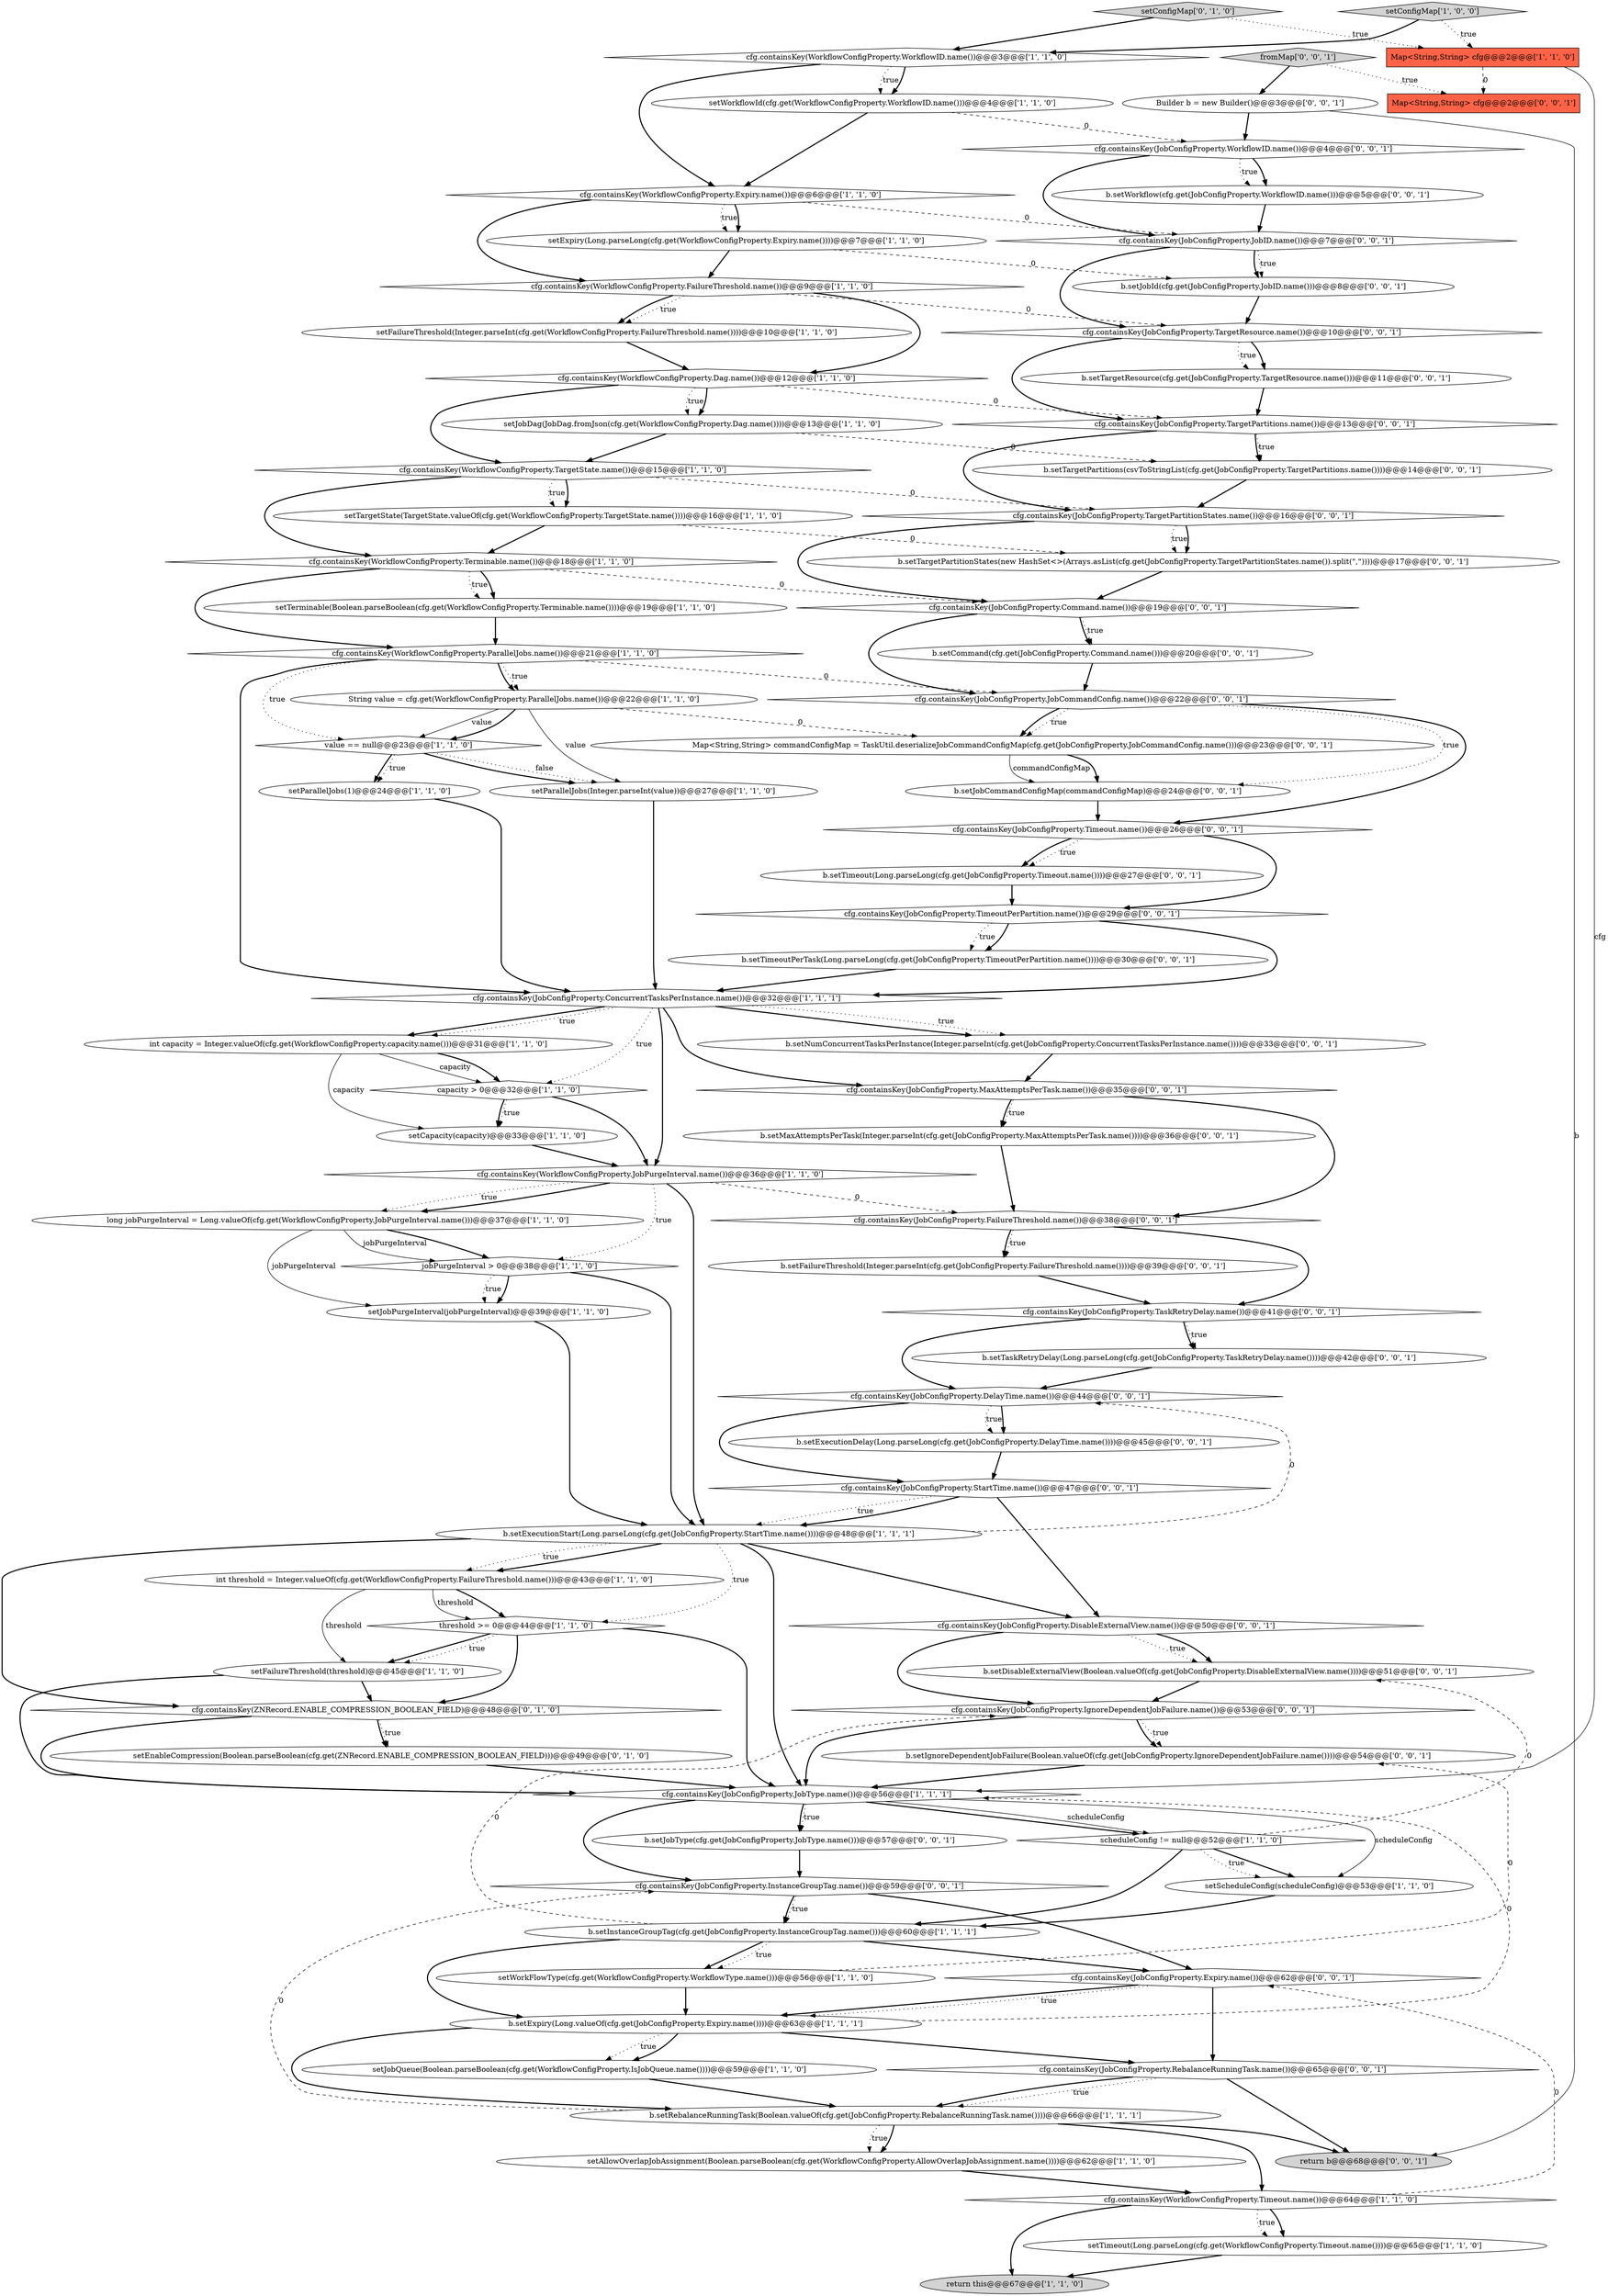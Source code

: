 digraph {
57 [style = filled, label = "b.setTimeout(Long.parseLong(cfg.get(JobConfigProperty.Timeout.name())))@@@27@@@['0', '0', '1']", fillcolor = white, shape = ellipse image = "AAA0AAABBB3BBB"];
64 [style = filled, label = "return b@@@68@@@['0', '0', '1']", fillcolor = lightgray, shape = ellipse image = "AAA0AAABBB3BBB"];
77 [style = filled, label = "b.setTargetPartitionStates(new HashSet<>(Arrays.asList(cfg.get(JobConfigProperty.TargetPartitionStates.name()).split(\",\"))))@@@17@@@['0', '0', '1']", fillcolor = white, shape = ellipse image = "AAA0AAABBB3BBB"];
1 [style = filled, label = "threshold >= 0@@@44@@@['1', '1', '0']", fillcolor = white, shape = diamond image = "AAA0AAABBB1BBB"];
72 [style = filled, label = "b.setMaxAttemptsPerTask(Integer.parseInt(cfg.get(JobConfigProperty.MaxAttemptsPerTask.name())))@@@36@@@['0', '0', '1']", fillcolor = white, shape = ellipse image = "AAA0AAABBB3BBB"];
75 [style = filled, label = "b.setIgnoreDependentJobFailure(Boolean.valueOf(cfg.get(JobConfigProperty.IgnoreDependentJobFailure.name())))@@@54@@@['0', '0', '1']", fillcolor = white, shape = ellipse image = "AAA0AAABBB3BBB"];
83 [style = filled, label = "cfg.containsKey(JobConfigProperty.TimeoutPerPartition.name())@@@29@@@['0', '0', '1']", fillcolor = white, shape = diamond image = "AAA0AAABBB3BBB"];
86 [style = filled, label = "b.setJobType(cfg.get(JobConfigProperty.JobType.name()))@@@57@@@['0', '0', '1']", fillcolor = white, shape = ellipse image = "AAA0AAABBB3BBB"];
20 [style = filled, label = "setParallelJobs(Integer.parseInt(value))@@@27@@@['1', '1', '0']", fillcolor = white, shape = ellipse image = "AAA0AAABBB1BBB"];
7 [style = filled, label = "setWorkflowId(cfg.get(WorkflowConfigProperty.WorkflowID.name()))@@@4@@@['1', '1', '0']", fillcolor = white, shape = ellipse image = "AAA0AAABBB1BBB"];
40 [style = filled, label = "value == null@@@23@@@['1', '1', '0']", fillcolor = white, shape = diamond image = "AAA0AAABBB1BBB"];
73 [style = filled, label = "b.setTargetResource(cfg.get(JobConfigProperty.TargetResource.name()))@@@11@@@['0', '0', '1']", fillcolor = white, shape = ellipse image = "AAA0AAABBB3BBB"];
0 [style = filled, label = "setParallelJobs(1)@@@24@@@['1', '1', '0']", fillcolor = white, shape = ellipse image = "AAA0AAABBB1BBB"];
22 [style = filled, label = "cfg.containsKey(WorkflowConfigProperty.Timeout.name())@@@64@@@['1', '1', '0']", fillcolor = white, shape = diamond image = "AAA0AAABBB1BBB"];
52 [style = filled, label = "cfg.containsKey(JobConfigProperty.DelayTime.name())@@@44@@@['0', '0', '1']", fillcolor = white, shape = diamond image = "AAA0AAABBB3BBB"];
32 [style = filled, label = "cfg.containsKey(JobConfigProperty.ConcurrentTasksPerInstance.name())@@@32@@@['1', '1', '1']", fillcolor = white, shape = diamond image = "AAA0AAABBB1BBB"];
26 [style = filled, label = "scheduleConfig != null@@@52@@@['1', '1', '0']", fillcolor = white, shape = diamond image = "AAA0AAABBB1BBB"];
69 [style = filled, label = "cfg.containsKey(JobConfigProperty.JobCommandConfig.name())@@@22@@@['0', '0', '1']", fillcolor = white, shape = diamond image = "AAA0AAABBB3BBB"];
12 [style = filled, label = "setScheduleConfig(scheduleConfig)@@@53@@@['1', '1', '0']", fillcolor = white, shape = ellipse image = "AAA0AAABBB1BBB"];
53 [style = filled, label = "cfg.containsKey(JobConfigProperty.MaxAttemptsPerTask.name())@@@35@@@['0', '0', '1']", fillcolor = white, shape = diamond image = "AAA0AAABBB3BBB"];
43 [style = filled, label = "setConfigMap['0', '1', '0']", fillcolor = lightgray, shape = diamond image = "AAA0AAABBB2BBB"];
38 [style = filled, label = "cfg.containsKey(WorkflowConfigProperty.WorkflowID.name())@@@3@@@['1', '1', '0']", fillcolor = white, shape = diamond image = "AAA0AAABBB1BBB"];
35 [style = filled, label = "cfg.containsKey(WorkflowConfigProperty.Expiry.name())@@@6@@@['1', '1', '0']", fillcolor = white, shape = diamond image = "AAA0AAABBB1BBB"];
19 [style = filled, label = "setJobQueue(Boolean.parseBoolean(cfg.get(WorkflowConfigProperty.IsJobQueue.name())))@@@59@@@['1', '1', '0']", fillcolor = white, shape = ellipse image = "AAA0AAABBB1BBB"];
10 [style = filled, label = "setFailureThreshold(Integer.parseInt(cfg.get(WorkflowConfigProperty.FailureThreshold.name())))@@@10@@@['1', '1', '0']", fillcolor = white, shape = ellipse image = "AAA0AAABBB1BBB"];
3 [style = filled, label = "setAllowOverlapJobAssignment(Boolean.parseBoolean(cfg.get(WorkflowConfigProperty.AllowOverlapJobAssignment.name())))@@@62@@@['1', '1', '0']", fillcolor = white, shape = ellipse image = "AAA0AAABBB1BBB"];
34 [style = filled, label = "setConfigMap['1', '0', '0']", fillcolor = lightgray, shape = diamond image = "AAA0AAABBB1BBB"];
70 [style = filled, label = "b.setExecutionDelay(Long.parseLong(cfg.get(JobConfigProperty.DelayTime.name())))@@@45@@@['0', '0', '1']", fillcolor = white, shape = ellipse image = "AAA0AAABBB3BBB"];
8 [style = filled, label = "setTargetState(TargetState.valueOf(cfg.get(WorkflowConfigProperty.TargetState.name())))@@@16@@@['1', '1', '0']", fillcolor = white, shape = ellipse image = "AAA0AAABBB1BBB"];
47 [style = filled, label = "b.setTaskRetryDelay(Long.parseLong(cfg.get(JobConfigProperty.TaskRetryDelay.name())))@@@42@@@['0', '0', '1']", fillcolor = white, shape = ellipse image = "AAA0AAABBB3BBB"];
41 [style = filled, label = "setCapacity(capacity)@@@33@@@['1', '1', '0']", fillcolor = white, shape = ellipse image = "AAA0AAABBB1BBB"];
17 [style = filled, label = "cfg.containsKey(WorkflowConfigProperty.TargetState.name())@@@15@@@['1', '1', '0']", fillcolor = white, shape = diamond image = "AAA0AAABBB1BBB"];
36 [style = filled, label = "Map<String,String> cfg@@@2@@@['1', '1', '0']", fillcolor = tomato, shape = box image = "AAA0AAABBB1BBB"];
13 [style = filled, label = "jobPurgeInterval > 0@@@38@@@['1', '1', '0']", fillcolor = white, shape = diamond image = "AAA0AAABBB1BBB"];
49 [style = filled, label = "cfg.containsKey(JobConfigProperty.TargetPartitions.name())@@@13@@@['0', '0', '1']", fillcolor = white, shape = diamond image = "AAA0AAABBB3BBB"];
6 [style = filled, label = "int capacity = Integer.valueOf(cfg.get(WorkflowConfigProperty.capacity.name()))@@@31@@@['1', '1', '0']", fillcolor = white, shape = ellipse image = "AAA0AAABBB1BBB"];
61 [style = filled, label = "b.setJobId(cfg.get(JobConfigProperty.JobID.name()))@@@8@@@['0', '0', '1']", fillcolor = white, shape = ellipse image = "AAA0AAABBB3BBB"];
30 [style = filled, label = "cfg.containsKey(WorkflowConfigProperty.ParallelJobs.name())@@@21@@@['1', '1', '0']", fillcolor = white, shape = diamond image = "AAA0AAABBB1BBB"];
27 [style = filled, label = "setExpiry(Long.parseLong(cfg.get(WorkflowConfigProperty.Expiry.name())))@@@7@@@['1', '1', '0']", fillcolor = white, shape = ellipse image = "AAA0AAABBB1BBB"];
71 [style = filled, label = "b.setJobCommandConfigMap(commandConfigMap)@@@24@@@['0', '0', '1']", fillcolor = white, shape = ellipse image = "AAA0AAABBB3BBB"];
25 [style = filled, label = "setJobDag(JobDag.fromJson(cfg.get(WorkflowConfigProperty.Dag.name())))@@@13@@@['1', '1', '0']", fillcolor = white, shape = ellipse image = "AAA0AAABBB1BBB"];
21 [style = filled, label = "cfg.containsKey(WorkflowConfigProperty.JobPurgeInterval.name())@@@36@@@['1', '1', '0']", fillcolor = white, shape = diamond image = "AAA0AAABBB1BBB"];
62 [style = filled, label = "b.setFailureThreshold(Integer.parseInt(cfg.get(JobConfigProperty.FailureThreshold.name())))@@@39@@@['0', '0', '1']", fillcolor = white, shape = ellipse image = "AAA0AAABBB3BBB"];
48 [style = filled, label = "b.setTargetPartitions(csvToStringList(cfg.get(JobConfigProperty.TargetPartitions.name())))@@@14@@@['0', '0', '1']", fillcolor = white, shape = ellipse image = "AAA0AAABBB3BBB"];
51 [style = filled, label = "cfg.containsKey(JobConfigProperty.TaskRetryDelay.name())@@@41@@@['0', '0', '1']", fillcolor = white, shape = diamond image = "AAA0AAABBB3BBB"];
2 [style = filled, label = "setTerminable(Boolean.parseBoolean(cfg.get(WorkflowConfigProperty.Terminable.name())))@@@19@@@['1', '1', '0']", fillcolor = white, shape = ellipse image = "AAA0AAABBB1BBB"];
37 [style = filled, label = "long jobPurgeInterval = Long.valueOf(cfg.get(WorkflowConfigProperty.JobPurgeInterval.name()))@@@37@@@['1', '1', '0']", fillcolor = white, shape = ellipse image = "AAA0AAABBB1BBB"];
55 [style = filled, label = "b.setTimeoutPerTask(Long.parseLong(cfg.get(JobConfigProperty.TimeoutPerPartition.name())))@@@30@@@['0', '0', '1']", fillcolor = white, shape = ellipse image = "AAA0AAABBB3BBB"];
33 [style = filled, label = "return this@@@67@@@['1', '1', '0']", fillcolor = lightgray, shape = ellipse image = "AAA0AAABBB1BBB"];
85 [style = filled, label = "cfg.containsKey(JobConfigProperty.InstanceGroupTag.name())@@@59@@@['0', '0', '1']", fillcolor = white, shape = diamond image = "AAA0AAABBB3BBB"];
4 [style = filled, label = "capacity > 0@@@32@@@['1', '1', '0']", fillcolor = white, shape = diamond image = "AAA0AAABBB1BBB"];
18 [style = filled, label = "setFailureThreshold(threshold)@@@45@@@['1', '1', '0']", fillcolor = white, shape = ellipse image = "AAA0AAABBB1BBB"];
23 [style = filled, label = "b.setRebalanceRunningTask(Boolean.valueOf(cfg.get(JobConfigProperty.RebalanceRunningTask.name())))@@@66@@@['1', '1', '1']", fillcolor = white, shape = ellipse image = "AAA0AAABBB1BBB"];
82 [style = filled, label = "b.setCommand(cfg.get(JobConfigProperty.Command.name()))@@@20@@@['0', '0', '1']", fillcolor = white, shape = ellipse image = "AAA0AAABBB3BBB"];
81 [style = filled, label = "b.setDisableExternalView(Boolean.valueOf(cfg.get(JobConfigProperty.DisableExternalView.name())))@@@51@@@['0', '0', '1']", fillcolor = white, shape = ellipse image = "AAA0AAABBB3BBB"];
74 [style = filled, label = "cfg.containsKey(JobConfigProperty.FailureThreshold.name())@@@38@@@['0', '0', '1']", fillcolor = white, shape = diamond image = "AAA0AAABBB3BBB"];
11 [style = filled, label = "int threshold = Integer.valueOf(cfg.get(WorkflowConfigProperty.FailureThreshold.name()))@@@43@@@['1', '1', '0']", fillcolor = white, shape = ellipse image = "AAA0AAABBB1BBB"];
15 [style = filled, label = "cfg.containsKey(WorkflowConfigProperty.Dag.name())@@@12@@@['1', '1', '0']", fillcolor = white, shape = diamond image = "AAA0AAABBB1BBB"];
78 [style = filled, label = "cfg.containsKey(JobConfigProperty.Expiry.name())@@@62@@@['0', '0', '1']", fillcolor = white, shape = diamond image = "AAA0AAABBB3BBB"];
54 [style = filled, label = "cfg.containsKey(JobConfigProperty.Timeout.name())@@@26@@@['0', '0', '1']", fillcolor = white, shape = diamond image = "AAA0AAABBB3BBB"];
46 [style = filled, label = "b.setWorkflow(cfg.get(JobConfigProperty.WorkflowID.name()))@@@5@@@['0', '0', '1']", fillcolor = white, shape = ellipse image = "AAA0AAABBB3BBB"];
28 [style = filled, label = "cfg.containsKey(WorkflowConfigProperty.FailureThreshold.name())@@@9@@@['1', '1', '0']", fillcolor = white, shape = diamond image = "AAA0AAABBB1BBB"];
67 [style = filled, label = "Builder b = new Builder()@@@3@@@['0', '0', '1']", fillcolor = white, shape = ellipse image = "AAA0AAABBB3BBB"];
45 [style = filled, label = "setEnableCompression(Boolean.parseBoolean(cfg.get(ZNRecord.ENABLE_COMPRESSION_BOOLEAN_FIELD)))@@@49@@@['0', '1', '0']", fillcolor = white, shape = ellipse image = "AAA1AAABBB2BBB"];
50 [style = filled, label = "Map<String,String> commandConfigMap = TaskUtil.deserializeJobCommandConfigMap(cfg.get(JobConfigProperty.JobCommandConfig.name()))@@@23@@@['0', '0', '1']", fillcolor = white, shape = ellipse image = "AAA0AAABBB3BBB"];
59 [style = filled, label = "cfg.containsKey(JobConfigProperty.TargetPartitionStates.name())@@@16@@@['0', '0', '1']", fillcolor = white, shape = diamond image = "AAA0AAABBB3BBB"];
5 [style = filled, label = "b.setExpiry(Long.valueOf(cfg.get(JobConfigProperty.Expiry.name())))@@@63@@@['1', '1', '1']", fillcolor = white, shape = ellipse image = "AAA0AAABBB1BBB"];
56 [style = filled, label = "fromMap['0', '0', '1']", fillcolor = lightgray, shape = diamond image = "AAA0AAABBB3BBB"];
66 [style = filled, label = "cfg.containsKey(JobConfigProperty.JobID.name())@@@7@@@['0', '0', '1']", fillcolor = white, shape = diamond image = "AAA0AAABBB3BBB"];
16 [style = filled, label = "b.setInstanceGroupTag(cfg.get(JobConfigProperty.InstanceGroupTag.name()))@@@60@@@['1', '1', '1']", fillcolor = white, shape = ellipse image = "AAA0AAABBB1BBB"];
76 [style = filled, label = "cfg.containsKey(JobConfigProperty.DisableExternalView.name())@@@50@@@['0', '0', '1']", fillcolor = white, shape = diamond image = "AAA0AAABBB3BBB"];
29 [style = filled, label = "setTimeout(Long.parseLong(cfg.get(WorkflowConfigProperty.Timeout.name())))@@@65@@@['1', '1', '0']", fillcolor = white, shape = ellipse image = "AAA0AAABBB1BBB"];
68 [style = filled, label = "cfg.containsKey(JobConfigProperty.WorkflowID.name())@@@4@@@['0', '0', '1']", fillcolor = white, shape = diamond image = "AAA0AAABBB3BBB"];
63 [style = filled, label = "cfg.containsKey(JobConfigProperty.Command.name())@@@19@@@['0', '0', '1']", fillcolor = white, shape = diamond image = "AAA0AAABBB3BBB"];
80 [style = filled, label = "Map<String,String> cfg@@@2@@@['0', '0', '1']", fillcolor = tomato, shape = box image = "AAA0AAABBB3BBB"];
65 [style = filled, label = "b.setNumConcurrentTasksPerInstance(Integer.parseInt(cfg.get(JobConfigProperty.ConcurrentTasksPerInstance.name())))@@@33@@@['0', '0', '1']", fillcolor = white, shape = ellipse image = "AAA0AAABBB3BBB"];
60 [style = filled, label = "cfg.containsKey(JobConfigProperty.TargetResource.name())@@@10@@@['0', '0', '1']", fillcolor = white, shape = diamond image = "AAA0AAABBB3BBB"];
24 [style = filled, label = "b.setExecutionStart(Long.parseLong(cfg.get(JobConfigProperty.StartTime.name())))@@@48@@@['1', '1', '1']", fillcolor = white, shape = ellipse image = "AAA0AAABBB1BBB"];
58 [style = filled, label = "cfg.containsKey(JobConfigProperty.RebalanceRunningTask.name())@@@65@@@['0', '0', '1']", fillcolor = white, shape = diamond image = "AAA0AAABBB3BBB"];
39 [style = filled, label = "setWorkFlowType(cfg.get(WorkflowConfigProperty.WorkflowType.name()))@@@56@@@['1', '1', '0']", fillcolor = white, shape = ellipse image = "AAA0AAABBB1BBB"];
9 [style = filled, label = "setJobPurgeInterval(jobPurgeInterval)@@@39@@@['1', '1', '0']", fillcolor = white, shape = ellipse image = "AAA0AAABBB1BBB"];
44 [style = filled, label = "cfg.containsKey(ZNRecord.ENABLE_COMPRESSION_BOOLEAN_FIELD)@@@48@@@['0', '1', '0']", fillcolor = white, shape = diamond image = "AAA1AAABBB2BBB"];
42 [style = filled, label = "cfg.containsKey(JobConfigProperty.JobType.name())@@@56@@@['1', '1', '1']", fillcolor = white, shape = diamond image = "AAA0AAABBB1BBB"];
84 [style = filled, label = "cfg.containsKey(JobConfigProperty.IgnoreDependentJobFailure.name())@@@53@@@['0', '0', '1']", fillcolor = white, shape = diamond image = "AAA0AAABBB3BBB"];
14 [style = filled, label = "cfg.containsKey(WorkflowConfigProperty.Terminable.name())@@@18@@@['1', '1', '0']", fillcolor = white, shape = diamond image = "AAA0AAABBB1BBB"];
31 [style = filled, label = "String value = cfg.get(WorkflowConfigProperty.ParallelJobs.name())@@@22@@@['1', '1', '0']", fillcolor = white, shape = ellipse image = "AAA0AAABBB1BBB"];
79 [style = filled, label = "cfg.containsKey(JobConfigProperty.StartTime.name())@@@47@@@['0', '0', '1']", fillcolor = white, shape = diamond image = "AAA0AAABBB3BBB"];
22->29 [style = bold, label=""];
23->22 [style = bold, label=""];
8->14 [style = bold, label=""];
5->42 [style = dashed, label="0"];
30->69 [style = dashed, label="0"];
1->42 [style = bold, label=""];
50->71 [style = solid, label="commandConfigMap"];
81->84 [style = bold, label=""];
44->42 [style = bold, label=""];
75->42 [style = bold, label=""];
39->5 [style = bold, label=""];
22->33 [style = bold, label=""];
77->63 [style = bold, label=""];
85->16 [style = bold, label=""];
37->9 [style = solid, label="jobPurgeInterval"];
51->52 [style = bold, label=""];
1->18 [style = bold, label=""];
42->86 [style = dotted, label="true"];
17->14 [style = bold, label=""];
83->55 [style = bold, label=""];
53->74 [style = bold, label=""];
13->24 [style = bold, label=""];
25->17 [style = bold, label=""];
19->23 [style = bold, label=""];
21->74 [style = dashed, label="0"];
12->16 [style = bold, label=""];
34->38 [style = bold, label=""];
79->24 [style = dotted, label="true"];
78->5 [style = bold, label=""];
35->27 [style = dotted, label="true"];
23->85 [style = dashed, label="0"];
68->66 [style = bold, label=""];
22->78 [style = dashed, label="0"];
30->31 [style = dotted, label="true"];
66->61 [style = bold, label=""];
44->45 [style = dotted, label="true"];
63->82 [style = bold, label=""];
38->35 [style = bold, label=""];
11->18 [style = solid, label="threshold"];
17->8 [style = bold, label=""];
41->21 [style = bold, label=""];
16->5 [style = bold, label=""];
68->46 [style = bold, label=""];
10->15 [style = bold, label=""];
46->66 [style = bold, label=""];
13->9 [style = bold, label=""];
15->25 [style = dotted, label="true"];
15->25 [style = bold, label=""];
4->21 [style = bold, label=""];
60->73 [style = bold, label=""];
21->37 [style = bold, label=""];
29->33 [style = bold, label=""];
7->68 [style = dashed, label="0"];
23->3 [style = dotted, label="true"];
85->78 [style = bold, label=""];
84->42 [style = bold, label=""];
27->61 [style = dashed, label="0"];
32->65 [style = dotted, label="true"];
16->78 [style = bold, label=""];
69->50 [style = dotted, label="true"];
5->19 [style = dotted, label="true"];
74->62 [style = dotted, label="true"];
16->39 [style = bold, label=""];
24->44 [style = bold, label=""];
24->52 [style = dashed, label="0"];
28->60 [style = dashed, label="0"];
38->7 [style = dotted, label="true"];
40->0 [style = bold, label=""];
26->16 [style = bold, label=""];
27->28 [style = bold, label=""];
21->37 [style = dotted, label="true"];
63->82 [style = dotted, label="true"];
20->32 [style = bold, label=""];
52->79 [style = bold, label=""];
32->53 [style = bold, label=""];
61->60 [style = bold, label=""];
24->11 [style = bold, label=""];
83->32 [style = bold, label=""];
55->32 [style = bold, label=""];
60->49 [style = bold, label=""];
74->51 [style = bold, label=""];
74->62 [style = bold, label=""];
54->57 [style = dotted, label="true"];
67->64 [style = solid, label="b"];
6->4 [style = solid, label="capacity"];
35->28 [style = bold, label=""];
76->84 [style = bold, label=""];
57->83 [style = bold, label=""];
31->40 [style = solid, label="value"];
30->31 [style = bold, label=""];
22->29 [style = dotted, label="true"];
37->13 [style = bold, label=""];
54->57 [style = bold, label=""];
8->77 [style = dashed, label="0"];
28->10 [style = dotted, label="true"];
9->24 [style = bold, label=""];
54->83 [style = bold, label=""];
14->30 [style = bold, label=""];
32->4 [style = dotted, label="true"];
38->7 [style = bold, label=""];
1->44 [style = bold, label=""];
53->72 [style = bold, label=""];
14->2 [style = dotted, label="true"];
26->12 [style = bold, label=""];
78->5 [style = dotted, label="true"];
42->12 [style = solid, label="scheduleConfig"];
28->10 [style = bold, label=""];
3->22 [style = bold, label=""];
26->81 [style = dashed, label="0"];
26->12 [style = dotted, label="true"];
42->26 [style = bold, label=""];
17->59 [style = dashed, label="0"];
7->35 [style = bold, label=""];
59->77 [style = dotted, label="true"];
84->75 [style = bold, label=""];
86->85 [style = bold, label=""];
4->41 [style = dotted, label="true"];
30->40 [style = dotted, label="true"];
15->17 [style = bold, label=""];
42->26 [style = solid, label="scheduleConfig"];
62->51 [style = bold, label=""];
5->19 [style = bold, label=""];
40->0 [style = dotted, label="true"];
58->23 [style = dotted, label="true"];
53->72 [style = dotted, label="true"];
85->16 [style = dotted, label="true"];
49->59 [style = bold, label=""];
6->4 [style = bold, label=""];
82->69 [style = bold, label=""];
24->11 [style = dotted, label="true"];
72->74 [style = bold, label=""];
52->70 [style = dotted, label="true"];
66->60 [style = bold, label=""];
24->42 [style = bold, label=""];
13->9 [style = dotted, label="true"];
60->73 [style = dotted, label="true"];
28->15 [style = bold, label=""];
68->46 [style = dotted, label="true"];
56->80 [style = dotted, label="true"];
67->68 [style = bold, label=""];
83->55 [style = dotted, label="true"];
5->58 [style = bold, label=""];
35->27 [style = bold, label=""];
15->49 [style = dashed, label="0"];
51->47 [style = dotted, label="true"];
48->59 [style = bold, label=""];
16->39 [style = dotted, label="true"];
42->86 [style = bold, label=""];
47->52 [style = bold, label=""];
66->61 [style = dotted, label="true"];
50->71 [style = bold, label=""];
69->71 [style = dotted, label="true"];
30->32 [style = bold, label=""];
17->8 [style = dotted, label="true"];
32->6 [style = bold, label=""];
78->58 [style = bold, label=""];
14->2 [style = bold, label=""];
65->53 [style = bold, label=""];
24->1 [style = dotted, label="true"];
43->36 [style = dotted, label="true"];
49->48 [style = bold, label=""];
52->70 [style = bold, label=""];
14->63 [style = dashed, label="0"];
69->54 [style = bold, label=""];
34->36 [style = dotted, label="true"];
23->64 [style = bold, label=""];
1->18 [style = dotted, label="true"];
23->3 [style = bold, label=""];
31->20 [style = solid, label="value"];
51->47 [style = bold, label=""];
56->67 [style = bold, label=""];
84->75 [style = dotted, label="true"];
58->64 [style = bold, label=""];
18->42 [style = bold, label=""];
35->66 [style = dashed, label="0"];
0->32 [style = bold, label=""];
71->54 [style = bold, label=""];
31->40 [style = bold, label=""];
36->80 [style = dashed, label="0"];
79->24 [style = bold, label=""];
44->45 [style = bold, label=""];
25->48 [style = dashed, label="0"];
11->1 [style = bold, label=""];
21->24 [style = bold, label=""];
59->77 [style = bold, label=""];
59->63 [style = bold, label=""];
24->76 [style = bold, label=""];
79->76 [style = bold, label=""];
32->6 [style = dotted, label="true"];
69->50 [style = bold, label=""];
32->21 [style = bold, label=""];
42->85 [style = bold, label=""];
11->1 [style = solid, label="threshold"];
16->84 [style = dashed, label="0"];
63->69 [style = bold, label=""];
36->42 [style = solid, label="cfg"];
58->23 [style = bold, label=""];
6->41 [style = solid, label="capacity"];
4->41 [style = bold, label=""];
45->42 [style = bold, label=""];
32->65 [style = bold, label=""];
39->75 [style = dashed, label="0"];
5->23 [style = bold, label=""];
76->81 [style = dotted, label="true"];
49->48 [style = dotted, label="true"];
18->44 [style = bold, label=""];
2->30 [style = bold, label=""];
76->81 [style = bold, label=""];
73->49 [style = bold, label=""];
37->13 [style = solid, label="jobPurgeInterval"];
31->50 [style = dashed, label="0"];
70->79 [style = bold, label=""];
40->20 [style = bold, label=""];
43->38 [style = bold, label=""];
40->20 [style = dotted, label="false"];
21->13 [style = dotted, label="true"];
}
